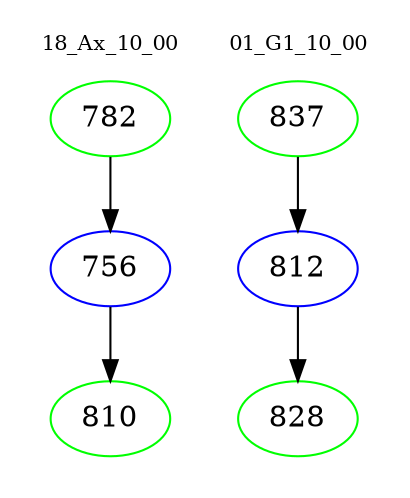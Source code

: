 digraph{
subgraph cluster_0 {
color = white
label = "18_Ax_10_00";
fontsize=10;
T0_782 [label="782", color="green"]
T0_782 -> T0_756 [color="black"]
T0_756 [label="756", color="blue"]
T0_756 -> T0_810 [color="black"]
T0_810 [label="810", color="green"]
}
subgraph cluster_1 {
color = white
label = "01_G1_10_00";
fontsize=10;
T1_837 [label="837", color="green"]
T1_837 -> T1_812 [color="black"]
T1_812 [label="812", color="blue"]
T1_812 -> T1_828 [color="black"]
T1_828 [label="828", color="green"]
}
}
